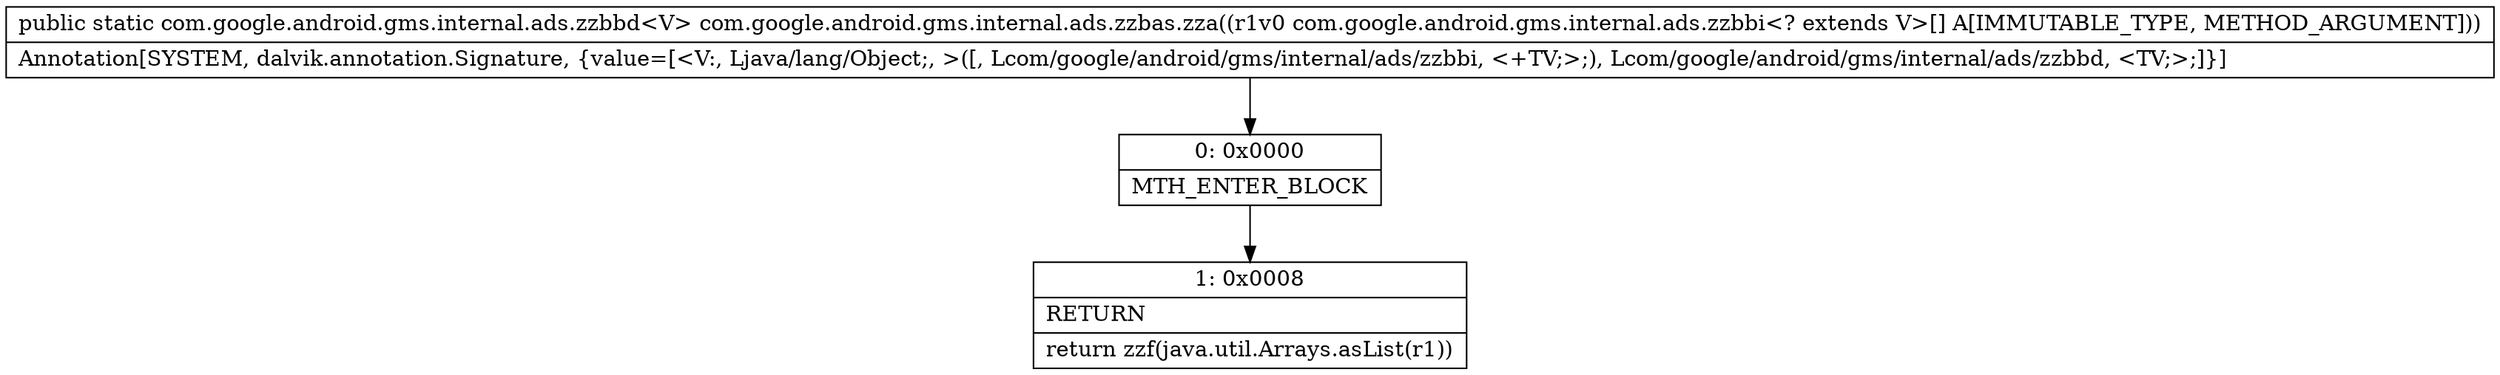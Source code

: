 digraph "CFG forcom.google.android.gms.internal.ads.zzbas.zza([Lcom\/google\/android\/gms\/internal\/ads\/zzbbi;)Lcom\/google\/android\/gms\/internal\/ads\/zzbbd;" {
Node_0 [shape=record,label="{0\:\ 0x0000|MTH_ENTER_BLOCK\l}"];
Node_1 [shape=record,label="{1\:\ 0x0008|RETURN\l|return zzf(java.util.Arrays.asList(r1))\l}"];
MethodNode[shape=record,label="{public static com.google.android.gms.internal.ads.zzbbd\<V\> com.google.android.gms.internal.ads.zzbas.zza((r1v0 com.google.android.gms.internal.ads.zzbbi\<? extends V\>[] A[IMMUTABLE_TYPE, METHOD_ARGUMENT]))  | Annotation[SYSTEM, dalvik.annotation.Signature, \{value=[\<V:, Ljava\/lang\/Object;, \>([, Lcom\/google\/android\/gms\/internal\/ads\/zzbbi, \<+TV;\>;), Lcom\/google\/android\/gms\/internal\/ads\/zzbbd, \<TV;\>;]\}]\l}"];
MethodNode -> Node_0;
Node_0 -> Node_1;
}

